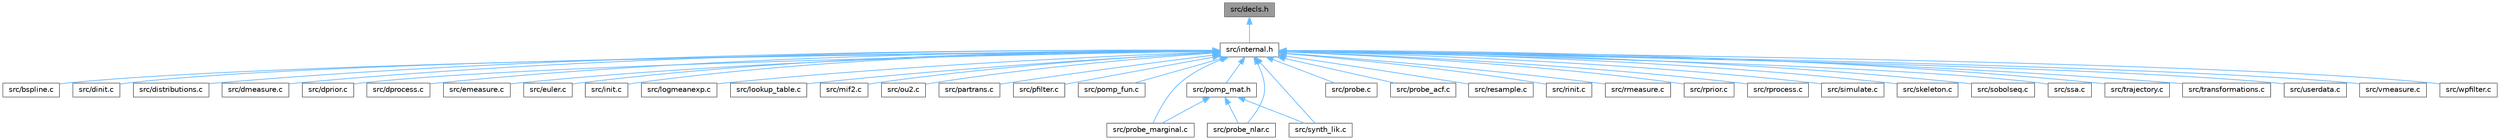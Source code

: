 digraph "src/decls.h"
{
 // LATEX_PDF_SIZE
  bgcolor="transparent";
  edge [fontname=Helvetica,fontsize=10,labelfontname=Helvetica,labelfontsize=10];
  node [fontname=Helvetica,fontsize=10,shape=box,height=0.2,width=0.4];
  Node1 [id="Node000001",label="src/decls.h",height=0.2,width=0.4,color="gray40", fillcolor="grey60", style="filled", fontcolor="black",tooltip=" "];
  Node1 -> Node2 [id="edge1_Node000001_Node000002",dir="back",color="steelblue1",style="solid",tooltip=" "];
  Node2 [id="Node000002",label="src/internal.h",height=0.2,width=0.4,color="grey40", fillcolor="white", style="filled",URL="$internal_8h.html",tooltip=" "];
  Node2 -> Node3 [id="edge2_Node000002_Node000003",dir="back",color="steelblue1",style="solid",tooltip=" "];
  Node3 [id="Node000003",label="src/bspline.c",height=0.2,width=0.4,color="grey40", fillcolor="white", style="filled",URL="$bspline_8c.html",tooltip=" "];
  Node2 -> Node4 [id="edge3_Node000002_Node000004",dir="back",color="steelblue1",style="solid",tooltip=" "];
  Node4 [id="Node000004",label="src/dinit.c",height=0.2,width=0.4,color="grey40", fillcolor="white", style="filled",URL="$dinit_8c.html",tooltip=" "];
  Node2 -> Node5 [id="edge4_Node000002_Node000005",dir="back",color="steelblue1",style="solid",tooltip=" "];
  Node5 [id="Node000005",label="src/distributions.c",height=0.2,width=0.4,color="grey40", fillcolor="white", style="filled",URL="$distributions_8c.html",tooltip=" "];
  Node2 -> Node6 [id="edge5_Node000002_Node000006",dir="back",color="steelblue1",style="solid",tooltip=" "];
  Node6 [id="Node000006",label="src/dmeasure.c",height=0.2,width=0.4,color="grey40", fillcolor="white", style="filled",URL="$dmeasure_8c.html",tooltip=" "];
  Node2 -> Node7 [id="edge6_Node000002_Node000007",dir="back",color="steelblue1",style="solid",tooltip=" "];
  Node7 [id="Node000007",label="src/dprior.c",height=0.2,width=0.4,color="grey40", fillcolor="white", style="filled",URL="$dprior_8c.html",tooltip=" "];
  Node2 -> Node8 [id="edge7_Node000002_Node000008",dir="back",color="steelblue1",style="solid",tooltip=" "];
  Node8 [id="Node000008",label="src/dprocess.c",height=0.2,width=0.4,color="grey40", fillcolor="white", style="filled",URL="$dprocess_8c.html",tooltip=" "];
  Node2 -> Node9 [id="edge8_Node000002_Node000009",dir="back",color="steelblue1",style="solid",tooltip=" "];
  Node9 [id="Node000009",label="src/emeasure.c",height=0.2,width=0.4,color="grey40", fillcolor="white", style="filled",URL="$emeasure_8c.html",tooltip=" "];
  Node2 -> Node10 [id="edge9_Node000002_Node000010",dir="back",color="steelblue1",style="solid",tooltip=" "];
  Node10 [id="Node000010",label="src/euler.c",height=0.2,width=0.4,color="grey40", fillcolor="white", style="filled",URL="$euler_8c.html",tooltip=" "];
  Node2 -> Node11 [id="edge10_Node000002_Node000011",dir="back",color="steelblue1",style="solid",tooltip=" "];
  Node11 [id="Node000011",label="src/init.c",height=0.2,width=0.4,color="grey40", fillcolor="white", style="filled",URL="$init_8c.html",tooltip=" "];
  Node2 -> Node12 [id="edge11_Node000002_Node000012",dir="back",color="steelblue1",style="solid",tooltip=" "];
  Node12 [id="Node000012",label="src/logmeanexp.c",height=0.2,width=0.4,color="grey40", fillcolor="white", style="filled",URL="$logmeanexp_8c.html",tooltip=" "];
  Node2 -> Node13 [id="edge12_Node000002_Node000013",dir="back",color="steelblue1",style="solid",tooltip=" "];
  Node13 [id="Node000013",label="src/lookup_table.c",height=0.2,width=0.4,color="grey40", fillcolor="white", style="filled",URL="$lookup__table_8c.html",tooltip=" "];
  Node2 -> Node14 [id="edge13_Node000002_Node000014",dir="back",color="steelblue1",style="solid",tooltip=" "];
  Node14 [id="Node000014",label="src/mif2.c",height=0.2,width=0.4,color="grey40", fillcolor="white", style="filled",URL="$mif2_8c.html",tooltip=" "];
  Node2 -> Node15 [id="edge14_Node000002_Node000015",dir="back",color="steelblue1",style="solid",tooltip=" "];
  Node15 [id="Node000015",label="src/ou2.c",height=0.2,width=0.4,color="grey40", fillcolor="white", style="filled",URL="$ou2_8c.html",tooltip=" "];
  Node2 -> Node16 [id="edge15_Node000002_Node000016",dir="back",color="steelblue1",style="solid",tooltip=" "];
  Node16 [id="Node000016",label="src/partrans.c",height=0.2,width=0.4,color="grey40", fillcolor="white", style="filled",URL="$partrans_8c.html",tooltip=" "];
  Node2 -> Node17 [id="edge16_Node000002_Node000017",dir="back",color="steelblue1",style="solid",tooltip=" "];
  Node17 [id="Node000017",label="src/pfilter.c",height=0.2,width=0.4,color="grey40", fillcolor="white", style="filled",URL="$pfilter_8c.html",tooltip=" "];
  Node2 -> Node18 [id="edge17_Node000002_Node000018",dir="back",color="steelblue1",style="solid",tooltip=" "];
  Node18 [id="Node000018",label="src/pomp_fun.c",height=0.2,width=0.4,color="grey40", fillcolor="white", style="filled",URL="$pomp__fun_8c.html",tooltip=" "];
  Node2 -> Node19 [id="edge18_Node000002_Node000019",dir="back",color="steelblue1",style="solid",tooltip=" "];
  Node19 [id="Node000019",label="src/pomp_mat.h",height=0.2,width=0.4,color="grey40", fillcolor="white", style="filled",URL="$pomp__mat_8h.html",tooltip=" "];
  Node19 -> Node20 [id="edge19_Node000019_Node000020",dir="back",color="steelblue1",style="solid",tooltip=" "];
  Node20 [id="Node000020",label="src/probe_marginal.c",height=0.2,width=0.4,color="grey40", fillcolor="white", style="filled",URL="$probe__marginal_8c.html",tooltip=" "];
  Node19 -> Node21 [id="edge20_Node000019_Node000021",dir="back",color="steelblue1",style="solid",tooltip=" "];
  Node21 [id="Node000021",label="src/probe_nlar.c",height=0.2,width=0.4,color="grey40", fillcolor="white", style="filled",URL="$probe__nlar_8c.html",tooltip=" "];
  Node19 -> Node22 [id="edge21_Node000019_Node000022",dir="back",color="steelblue1",style="solid",tooltip=" "];
  Node22 [id="Node000022",label="src/synth_lik.c",height=0.2,width=0.4,color="grey40", fillcolor="white", style="filled",URL="$synth__lik_8c.html",tooltip=" "];
  Node2 -> Node23 [id="edge22_Node000002_Node000023",dir="back",color="steelblue1",style="solid",tooltip=" "];
  Node23 [id="Node000023",label="src/probe.c",height=0.2,width=0.4,color="grey40", fillcolor="white", style="filled",URL="$probe_8c.html",tooltip=" "];
  Node2 -> Node24 [id="edge23_Node000002_Node000024",dir="back",color="steelblue1",style="solid",tooltip=" "];
  Node24 [id="Node000024",label="src/probe_acf.c",height=0.2,width=0.4,color="grey40", fillcolor="white", style="filled",URL="$probe__acf_8c.html",tooltip=" "];
  Node2 -> Node20 [id="edge24_Node000002_Node000020",dir="back",color="steelblue1",style="solid",tooltip=" "];
  Node2 -> Node21 [id="edge25_Node000002_Node000021",dir="back",color="steelblue1",style="solid",tooltip=" "];
  Node2 -> Node25 [id="edge26_Node000002_Node000025",dir="back",color="steelblue1",style="solid",tooltip=" "];
  Node25 [id="Node000025",label="src/resample.c",height=0.2,width=0.4,color="grey40", fillcolor="white", style="filled",URL="$resample_8c.html",tooltip=" "];
  Node2 -> Node26 [id="edge27_Node000002_Node000026",dir="back",color="steelblue1",style="solid",tooltip=" "];
  Node26 [id="Node000026",label="src/rinit.c",height=0.2,width=0.4,color="grey40", fillcolor="white", style="filled",URL="$rinit_8c.html",tooltip=" "];
  Node2 -> Node27 [id="edge28_Node000002_Node000027",dir="back",color="steelblue1",style="solid",tooltip=" "];
  Node27 [id="Node000027",label="src/rmeasure.c",height=0.2,width=0.4,color="grey40", fillcolor="white", style="filled",URL="$rmeasure_8c.html",tooltip=" "];
  Node2 -> Node28 [id="edge29_Node000002_Node000028",dir="back",color="steelblue1",style="solid",tooltip=" "];
  Node28 [id="Node000028",label="src/rprior.c",height=0.2,width=0.4,color="grey40", fillcolor="white", style="filled",URL="$rprior_8c.html",tooltip=" "];
  Node2 -> Node29 [id="edge30_Node000002_Node000029",dir="back",color="steelblue1",style="solid",tooltip=" "];
  Node29 [id="Node000029",label="src/rprocess.c",height=0.2,width=0.4,color="grey40", fillcolor="white", style="filled",URL="$rprocess_8c.html",tooltip=" "];
  Node2 -> Node30 [id="edge31_Node000002_Node000030",dir="back",color="steelblue1",style="solid",tooltip=" "];
  Node30 [id="Node000030",label="src/simulate.c",height=0.2,width=0.4,color="grey40", fillcolor="white", style="filled",URL="$simulate_8c.html",tooltip=" "];
  Node2 -> Node31 [id="edge32_Node000002_Node000031",dir="back",color="steelblue1",style="solid",tooltip=" "];
  Node31 [id="Node000031",label="src/skeleton.c",height=0.2,width=0.4,color="grey40", fillcolor="white", style="filled",URL="$skeleton_8c.html",tooltip=" "];
  Node2 -> Node32 [id="edge33_Node000002_Node000032",dir="back",color="steelblue1",style="solid",tooltip=" "];
  Node32 [id="Node000032",label="src/sobolseq.c",height=0.2,width=0.4,color="grey40", fillcolor="white", style="filled",URL="$sobolseq_8c.html",tooltip=" "];
  Node2 -> Node33 [id="edge34_Node000002_Node000033",dir="back",color="steelblue1",style="solid",tooltip=" "];
  Node33 [id="Node000033",label="src/ssa.c",height=0.2,width=0.4,color="grey40", fillcolor="white", style="filled",URL="$ssa_8c.html",tooltip=" "];
  Node2 -> Node22 [id="edge35_Node000002_Node000022",dir="back",color="steelblue1",style="solid",tooltip=" "];
  Node2 -> Node34 [id="edge36_Node000002_Node000034",dir="back",color="steelblue1",style="solid",tooltip=" "];
  Node34 [id="Node000034",label="src/trajectory.c",height=0.2,width=0.4,color="grey40", fillcolor="white", style="filled",URL="$trajectory_8c.html",tooltip=" "];
  Node2 -> Node35 [id="edge37_Node000002_Node000035",dir="back",color="steelblue1",style="solid",tooltip=" "];
  Node35 [id="Node000035",label="src/transformations.c",height=0.2,width=0.4,color="grey40", fillcolor="white", style="filled",URL="$transformations_8c.html",tooltip=" "];
  Node2 -> Node36 [id="edge38_Node000002_Node000036",dir="back",color="steelblue1",style="solid",tooltip=" "];
  Node36 [id="Node000036",label="src/userdata.c",height=0.2,width=0.4,color="grey40", fillcolor="white", style="filled",URL="$userdata_8c.html",tooltip=" "];
  Node2 -> Node37 [id="edge39_Node000002_Node000037",dir="back",color="steelblue1",style="solid",tooltip=" "];
  Node37 [id="Node000037",label="src/vmeasure.c",height=0.2,width=0.4,color="grey40", fillcolor="white", style="filled",URL="$vmeasure_8c.html",tooltip=" "];
  Node2 -> Node38 [id="edge40_Node000002_Node000038",dir="back",color="steelblue1",style="solid",tooltip=" "];
  Node38 [id="Node000038",label="src/wpfilter.c",height=0.2,width=0.4,color="grey40", fillcolor="white", style="filled",URL="$wpfilter_8c.html",tooltip=" "];
}
